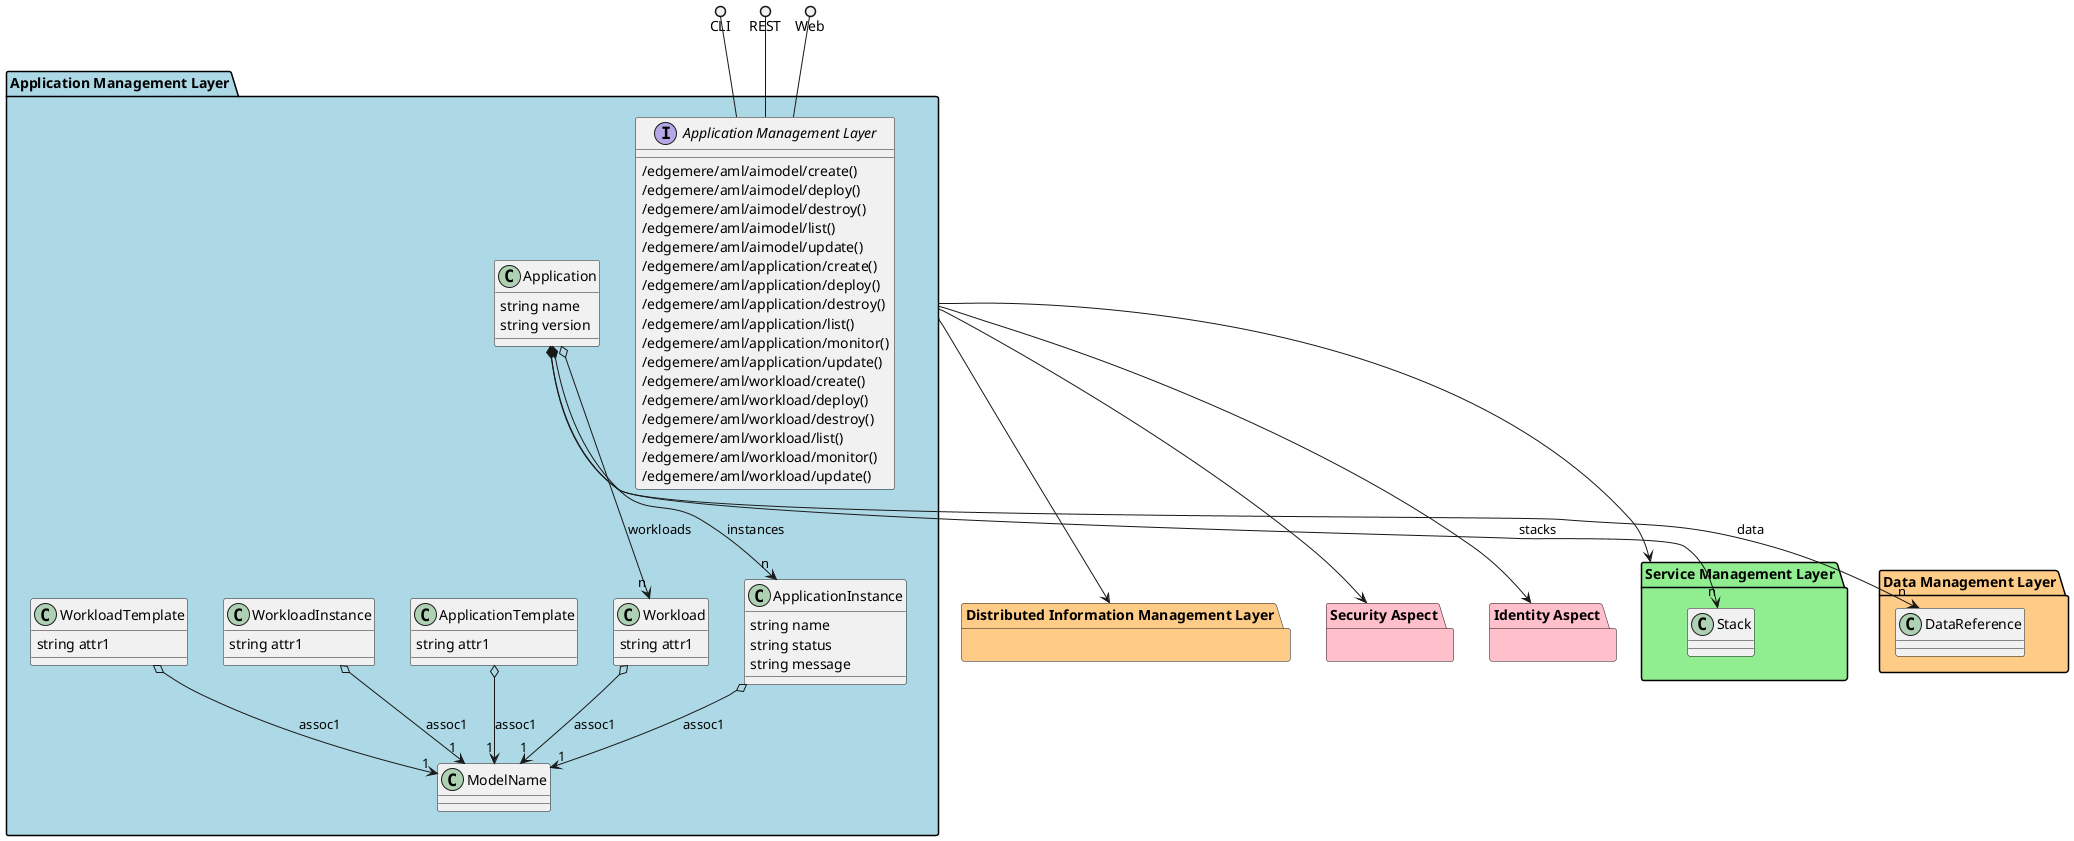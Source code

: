 @startuml


package "Distributed Information Management Layer" #ffcc88 {
    }

package "Service Management Layer" #lightgreen {
    
        class Stack {
        }
    }

package "Security Aspect" #pink {
    }

package "Identity Aspect" #pink {
    }

package "Application Management Layer" #lightblue {
    
        class Workload {
        }
    
        class ApplicationInstance {
        }
    }

package "Data Management Layer" #ffcc88 {
    
        class DataReference {
        }
    }


package "Application Management Layer" #lightblue {

    interface "Application Management Layer" as i {
            /edgemere/aml/aimodel/create()
            /edgemere/aml/aimodel/deploy()
            /edgemere/aml/aimodel/destroy()
            /edgemere/aml/aimodel/list()
            /edgemere/aml/aimodel/update()
            /edgemere/aml/application/create()
            /edgemere/aml/application/deploy()
            /edgemere/aml/application/destroy()
            /edgemere/aml/application/list()
            /edgemere/aml/application/monitor()
            /edgemere/aml/application/update()
            /edgemere/aml/workload/create()
            /edgemere/aml/workload/deploy()
            /edgemere/aml/workload/destroy()
            /edgemere/aml/workload/list()
            /edgemere/aml/workload/monitor()
            /edgemere/aml/workload/update()
    
    }
}

CLI ()-- i
REST ()-- i
Web ()-- i

package "Application Management Layer" #lightblue {
        class "Application" {
                 string name
                 string version
                    }
                Application o--> "n" Workload : workloads
                        Application *--> "n" Stack : stacks
                        Application o--> "n" DataReference : data
                        Application *--> "n" ApplicationInstance : instances
            
    
    class "ApplicationInstance" {
                 string name
                 string status
                 string message
                    }
                ApplicationInstance o--> "1" ModelName : assoc1
            
    
    class "ApplicationTemplate" {
                 string attr1
                    }
                ApplicationTemplate o--> "1" ModelName : assoc1
            
    
    class "Workload" {
                 string attr1
                    }
                Workload o--> "1" ModelName : assoc1
            
    
    class "WorkloadInstance" {
                 string attr1
                    }
                WorkloadInstance o--> "1" ModelName : assoc1
            
    
    class "WorkloadTemplate" {
                 string attr1
                    }
                WorkloadTemplate o--> "1" ModelName : assoc1
            
    

}


    "Application Management Layer" --> "Distributed Information Management Layer"

    "Application Management Layer" --> "Service Management Layer"

    "Application Management Layer" --> "Security Aspect"

    "Application Management Layer" --> "Identity Aspect"


@enduml
